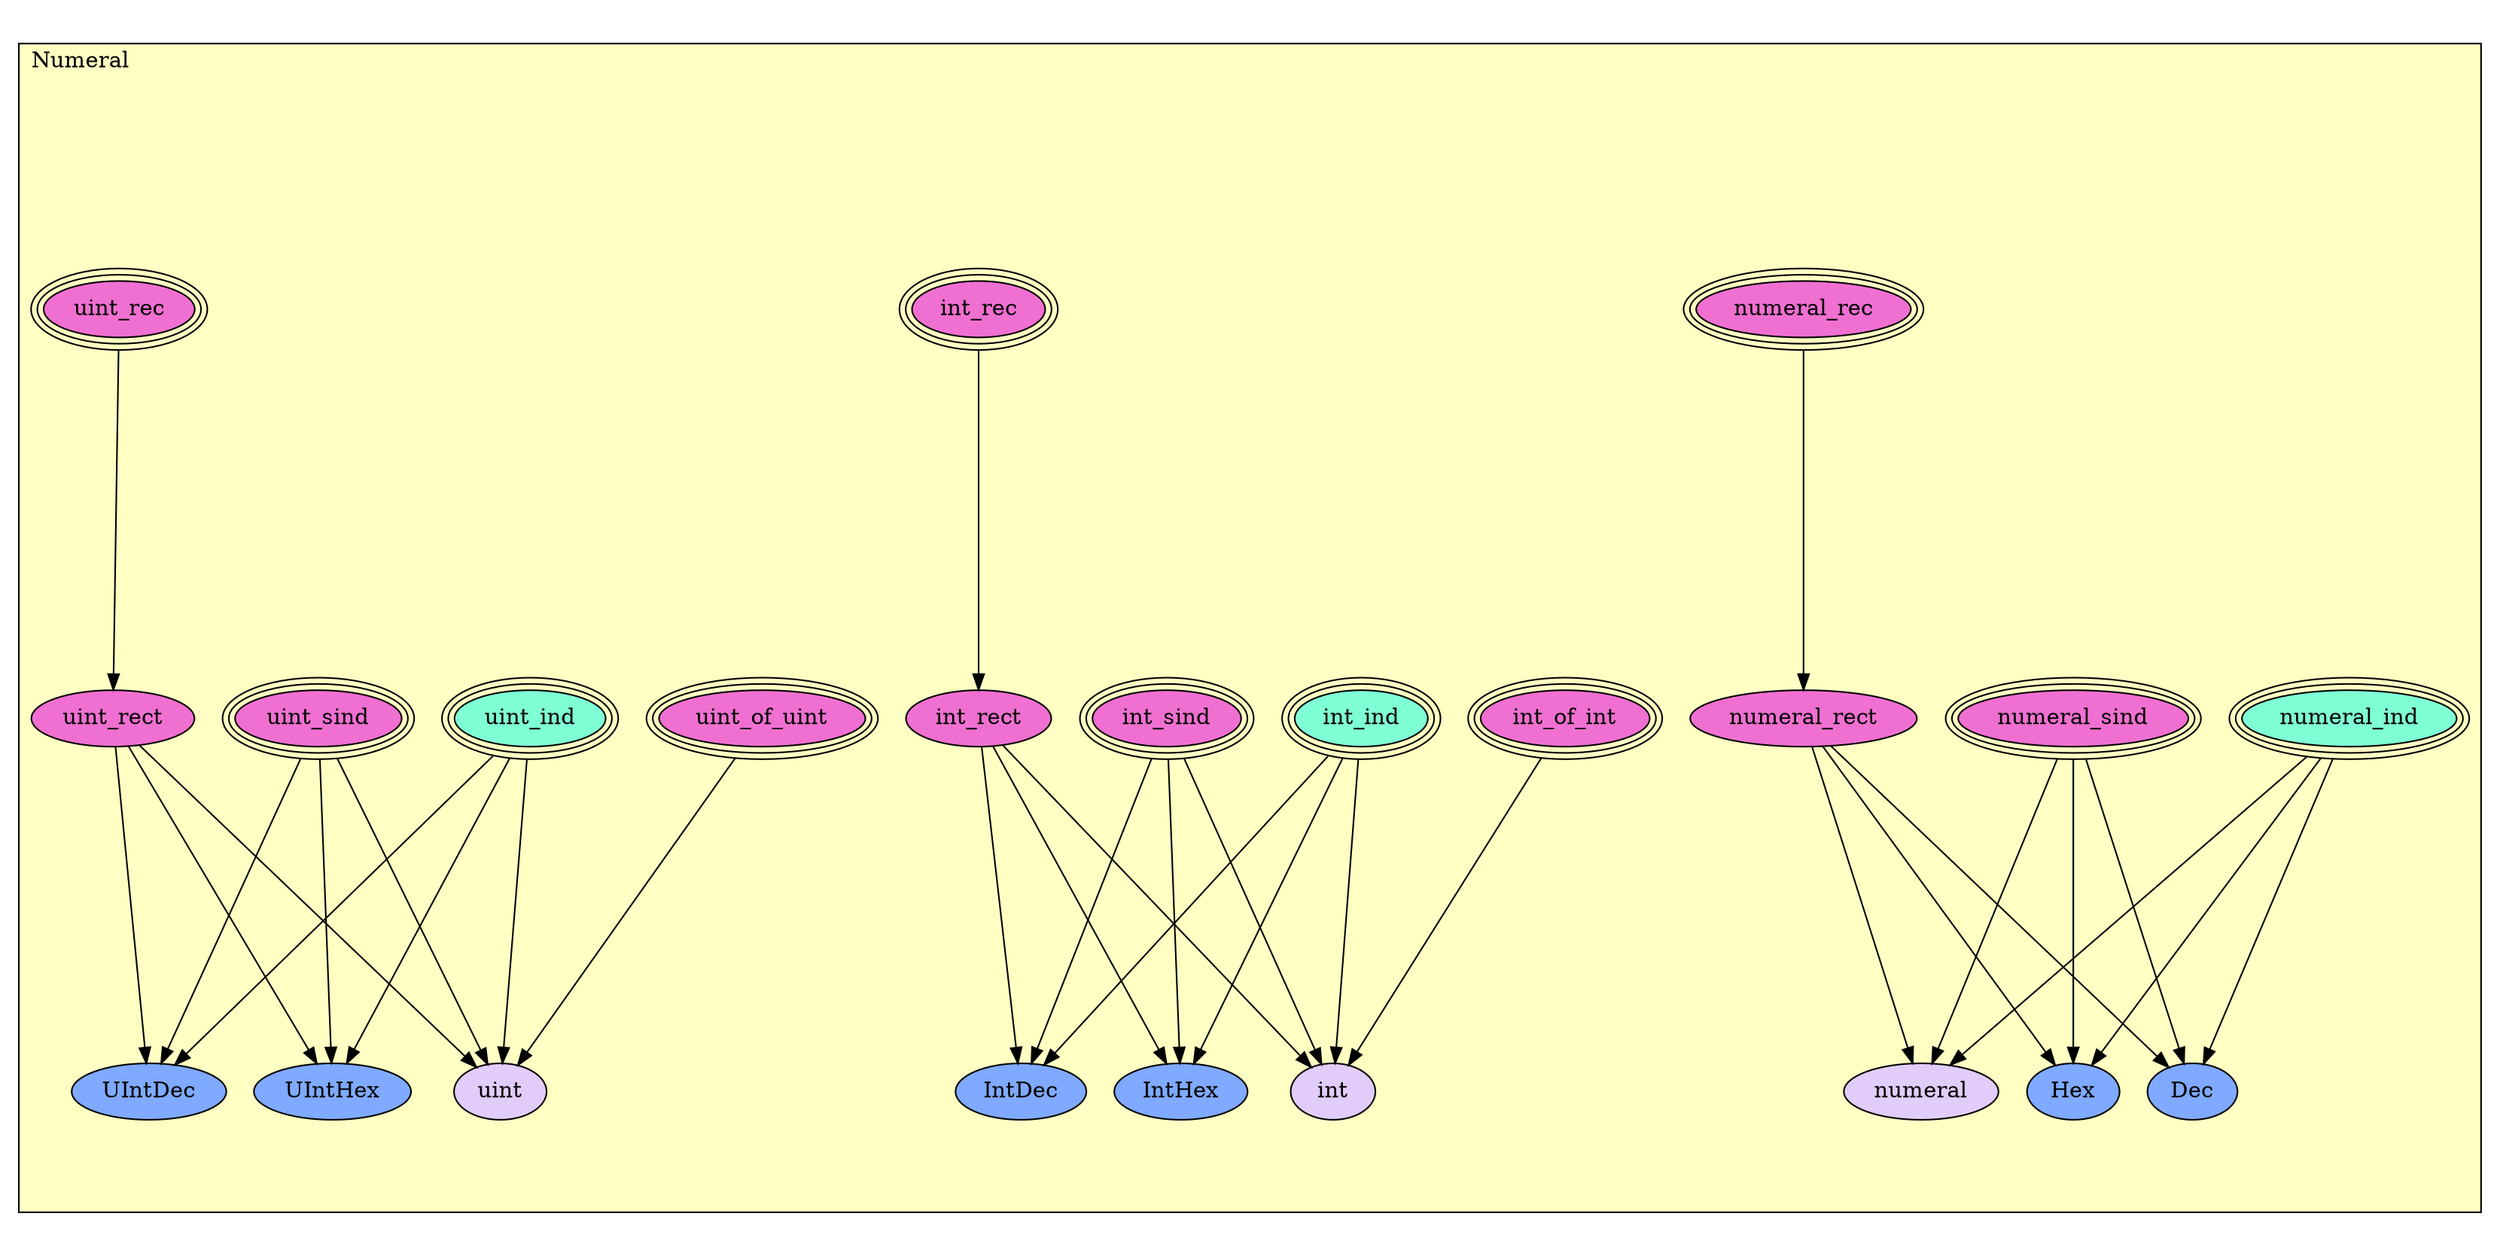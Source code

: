 digraph HoTT_Basics_Numeral {
  graph [ratio=0.5]
  node [style=filled]
Numeral_int_of_int [label="int_of_int", URL=<Numeral.html#int_of_int>, peripheries=3, fillcolor="#F070D1"] ;
Numeral_uint_of_uint [label="uint_of_uint", URL=<Numeral.html#uint_of_uint>, peripheries=3, fillcolor="#F070D1"] ;
Numeral_numeral_sind [label="numeral_sind", URL=<Numeral.html#numeral_sind>, peripheries=3, fillcolor="#F070D1"] ;
Numeral_numeral_rec [label="numeral_rec", URL=<Numeral.html#numeral_rec>, peripheries=3, fillcolor="#F070D1"] ;
Numeral_numeral_ind [label="numeral_ind", URL=<Numeral.html#numeral_ind>, peripheries=3, fillcolor="#7FFFD4"] ;
Numeral_numeral_rect [label="numeral_rect", URL=<Numeral.html#numeral_rect>, fillcolor="#F070D1"] ;
Numeral_Hex [label="Hex", URL=<Numeral.html#Hex>, fillcolor="#7FAAFF"] ;
Numeral_Dec [label="Dec", URL=<Numeral.html#Dec>, fillcolor="#7FAAFF"] ;
Numeral_numeral [label="numeral", URL=<Numeral.html#numeral>, fillcolor="#E2CDFA"] ;
Numeral_int_sind [label="int_sind", URL=<Numeral.html#int_sind>, peripheries=3, fillcolor="#F070D1"] ;
Numeral_int_rec [label="int_rec", URL=<Numeral.html#int_rec>, peripheries=3, fillcolor="#F070D1"] ;
Numeral_int_ind [label="int_ind", URL=<Numeral.html#int_ind>, peripheries=3, fillcolor="#7FFFD4"] ;
Numeral_int_rect [label="int_rect", URL=<Numeral.html#int_rect>, fillcolor="#F070D1"] ;
Numeral_IntHex [label="IntHex", URL=<Numeral.html#IntHex>, fillcolor="#7FAAFF"] ;
Numeral_IntDec [label="IntDec", URL=<Numeral.html#IntDec>, fillcolor="#7FAAFF"] ;
Numeral_int [label="int", URL=<Numeral.html#int>, fillcolor="#E2CDFA"] ;
Numeral_uint_sind [label="uint_sind", URL=<Numeral.html#uint_sind>, peripheries=3, fillcolor="#F070D1"] ;
Numeral_uint_rec [label="uint_rec", URL=<Numeral.html#uint_rec>, peripheries=3, fillcolor="#F070D1"] ;
Numeral_uint_ind [label="uint_ind", URL=<Numeral.html#uint_ind>, peripheries=3, fillcolor="#7FFFD4"] ;
Numeral_uint_rect [label="uint_rect", URL=<Numeral.html#uint_rect>, fillcolor="#F070D1"] ;
Numeral_UIntHex [label="UIntHex", URL=<Numeral.html#UIntHex>, fillcolor="#7FAAFF"] ;
Numeral_UIntDec [label="UIntDec", URL=<Numeral.html#UIntDec>, fillcolor="#7FAAFF"] ;
Numeral_uint [label="uint", URL=<Numeral.html#uint>, fillcolor="#E2CDFA"] ;
  Numeral_int_of_int -> Numeral_int [] ;
  Numeral_uint_of_uint -> Numeral_uint [] ;
  Numeral_numeral_sind -> Numeral_Hex [] ;
  Numeral_numeral_sind -> Numeral_Dec [] ;
  Numeral_numeral_sind -> Numeral_numeral [] ;
  Numeral_numeral_rec -> Numeral_numeral_rect [] ;
  Numeral_numeral_ind -> Numeral_Hex [] ;
  Numeral_numeral_ind -> Numeral_Dec [] ;
  Numeral_numeral_ind -> Numeral_numeral [] ;
  Numeral_numeral_rect -> Numeral_Hex [] ;
  Numeral_numeral_rect -> Numeral_Dec [] ;
  Numeral_numeral_rect -> Numeral_numeral [] ;
  Numeral_int_sind -> Numeral_IntHex [] ;
  Numeral_int_sind -> Numeral_IntDec [] ;
  Numeral_int_sind -> Numeral_int [] ;
  Numeral_int_rec -> Numeral_int_rect [] ;
  Numeral_int_ind -> Numeral_IntHex [] ;
  Numeral_int_ind -> Numeral_IntDec [] ;
  Numeral_int_ind -> Numeral_int [] ;
  Numeral_int_rect -> Numeral_IntHex [] ;
  Numeral_int_rect -> Numeral_IntDec [] ;
  Numeral_int_rect -> Numeral_int [] ;
  Numeral_uint_sind -> Numeral_UIntHex [] ;
  Numeral_uint_sind -> Numeral_UIntDec [] ;
  Numeral_uint_sind -> Numeral_uint [] ;
  Numeral_uint_rec -> Numeral_uint_rect [] ;
  Numeral_uint_ind -> Numeral_UIntHex [] ;
  Numeral_uint_ind -> Numeral_UIntDec [] ;
  Numeral_uint_ind -> Numeral_uint [] ;
  Numeral_uint_rect -> Numeral_UIntHex [] ;
  Numeral_uint_rect -> Numeral_UIntDec [] ;
  Numeral_uint_rect -> Numeral_uint [] ;
subgraph cluster_Numeral { label="Numeral"; fillcolor="#FFFFC3"; labeljust=l; style=filled 
Numeral_uint; Numeral_UIntDec; Numeral_UIntHex; Numeral_uint_rect; Numeral_uint_ind; Numeral_uint_rec; Numeral_uint_sind; Numeral_int; Numeral_IntDec; Numeral_IntHex; Numeral_int_rect; Numeral_int_ind; Numeral_int_rec; Numeral_int_sind; Numeral_numeral; Numeral_Dec; Numeral_Hex; Numeral_numeral_rect; Numeral_numeral_ind; Numeral_numeral_rec; Numeral_numeral_sind; Numeral_uint_of_uint; Numeral_int_of_int; };
} /* END */
